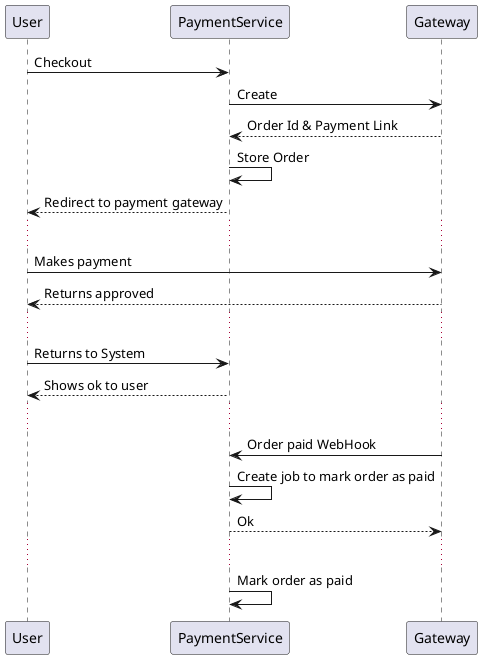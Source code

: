 @startuml
'https://plantuml.com/sequence-diagram

'autonumber

User -> PaymentService: Checkout
PaymentService -> Gateway: Create
PaymentService <-- Gateway: Order Id & Payment Link
PaymentService -> PaymentService: Store Order
User <-- PaymentService: Redirect to payment gateway

...

User -> Gateway: Makes payment
User <-- Gateway: Returns approved

...

User -> PaymentService: Returns to System
User <-- PaymentService: Shows ok to user

...

Gateway -> PaymentService: Order paid WebHook
PaymentService -> PaymentService: Create job to mark order as paid
Gateway <-- PaymentService: Ok

...

PaymentService -> PaymentService: Mark order as paid

@enduml
